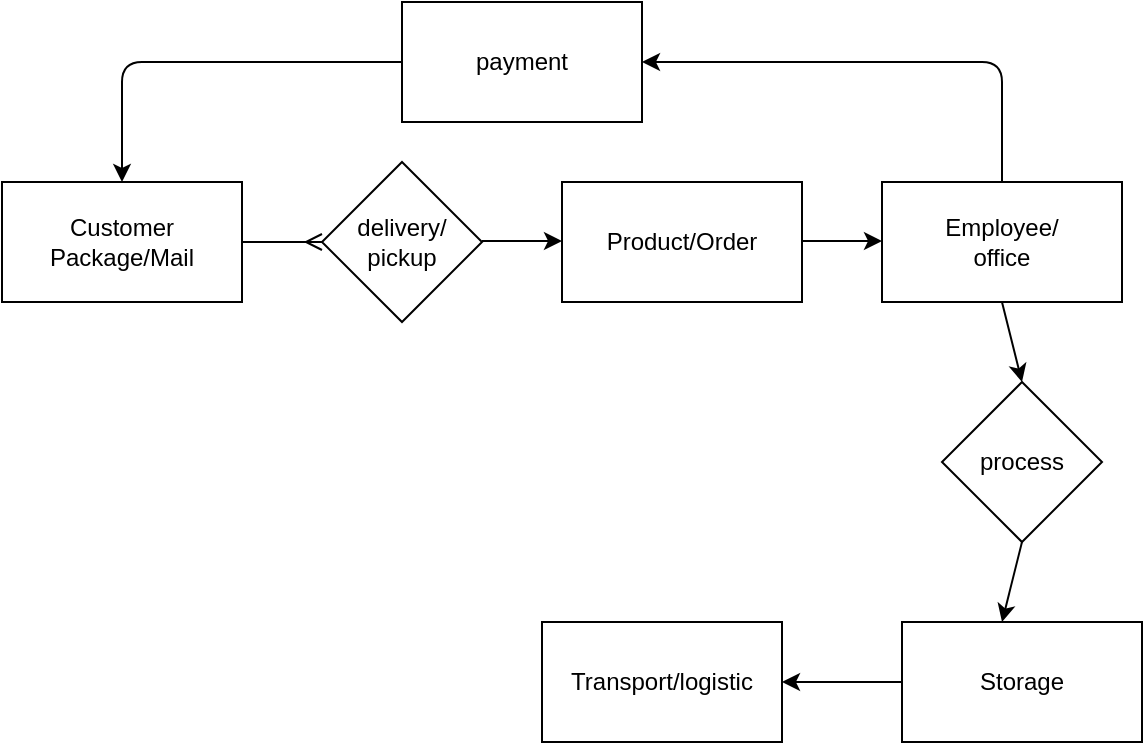 <mxfile version="12.8.4" type="device"><diagram id="yIBvDUqKwNZlQyKUd15B" name="Page-1"><mxGraphModel dx="1038" dy="580" grid="1" gridSize="10" guides="1" tooltips="1" connect="1" arrows="1" fold="1" page="1" pageScale="1" pageWidth="827" pageHeight="1169" math="0" shadow="0"><root><mxCell id="0"/><mxCell id="1" parent="0"/><mxCell id="ipkFu6R8CypCHo48EHo1-1" value="Customer&lt;br&gt;Package/Mail" style="rounded=0;whiteSpace=wrap;html=1;" parent="1" vertex="1"><mxGeometry x="40" y="260" width="120" height="60" as="geometry"/></mxCell><mxCell id="ipkFu6R8CypCHo48EHo1-2" value="" style="endArrow=ERmany;html=1;exitX=1;exitY=0.5;exitDx=0;exitDy=0;endFill=0;" parent="1" source="ipkFu6R8CypCHo48EHo1-1" edge="1"><mxGeometry width="50" height="50" relative="1" as="geometry"><mxPoint x="390" y="320" as="sourcePoint"/><mxPoint x="200" y="290" as="targetPoint"/></mxGeometry></mxCell><mxCell id="ipkFu6R8CypCHo48EHo1-3" value="delivery/ pickup" style="rhombus;whiteSpace=wrap;html=1;" parent="1" vertex="1"><mxGeometry x="200" y="250" width="80" height="80" as="geometry"/></mxCell><mxCell id="ipkFu6R8CypCHo48EHo1-4" value="Product/Order" style="rounded=0;whiteSpace=wrap;html=1;" parent="1" vertex="1"><mxGeometry x="320" y="260" width="120" height="60" as="geometry"/></mxCell><mxCell id="ipkFu6R8CypCHo48EHo1-6" value="" style="endArrow=classic;html=1;exitX=1;exitY=0.5;exitDx=0;exitDy=0;" parent="1" edge="1"><mxGeometry width="50" height="50" relative="1" as="geometry"><mxPoint x="280" y="289.5" as="sourcePoint"/><mxPoint x="320" y="289.5" as="targetPoint"/></mxGeometry></mxCell><mxCell id="ipkFu6R8CypCHo48EHo1-8" value="" style="endArrow=classic;html=1;exitX=1;exitY=0.5;exitDx=0;exitDy=0;" parent="1" edge="1"><mxGeometry width="50" height="50" relative="1" as="geometry"><mxPoint x="440" y="289.5" as="sourcePoint"/><mxPoint x="480" y="289.5" as="targetPoint"/></mxGeometry></mxCell><mxCell id="ipkFu6R8CypCHo48EHo1-9" value="Employee/&lt;br&gt;office" style="rounded=0;whiteSpace=wrap;html=1;" parent="1" vertex="1"><mxGeometry x="480" y="260" width="120" height="60" as="geometry"/></mxCell><mxCell id="ipkFu6R8CypCHo48EHo1-10" value="" style="endArrow=classic;html=1;exitX=0.5;exitY=0;exitDx=0;exitDy=0;entryX=1;entryY=0.5;entryDx=0;entryDy=0;" parent="1" source="ipkFu6R8CypCHo48EHo1-9" target="ipkFu6R8CypCHo48EHo1-11" edge="1"><mxGeometry width="50" height="50" relative="1" as="geometry"><mxPoint x="390" y="320" as="sourcePoint"/><mxPoint x="370" y="200" as="targetPoint"/><Array as="points"><mxPoint x="540" y="200"/></Array></mxGeometry></mxCell><mxCell id="ipkFu6R8CypCHo48EHo1-11" value="payment" style="rounded=0;whiteSpace=wrap;html=1;" parent="1" vertex="1"><mxGeometry x="240" y="170" width="120" height="60" as="geometry"/></mxCell><mxCell id="ipkFu6R8CypCHo48EHo1-12" value="" style="endArrow=classic;html=1;exitX=0;exitY=0.5;exitDx=0;exitDy=0;entryX=0.5;entryY=0;entryDx=0;entryDy=0;" parent="1" source="ipkFu6R8CypCHo48EHo1-11" target="ipkFu6R8CypCHo48EHo1-1" edge="1"><mxGeometry width="50" height="50" relative="1" as="geometry"><mxPoint x="390" y="320" as="sourcePoint"/><mxPoint x="90" y="200" as="targetPoint"/><Array as="points"><mxPoint x="100" y="200"/></Array></mxGeometry></mxCell><mxCell id="ipkFu6R8CypCHo48EHo1-15" value="process" style="rhombus;whiteSpace=wrap;html=1;" parent="1" vertex="1"><mxGeometry x="510" y="360" width="80" height="80" as="geometry"/></mxCell><mxCell id="ipkFu6R8CypCHo48EHo1-17" value="" style="endArrow=classic;html=1;exitX=0.5;exitY=1;exitDx=0;exitDy=0;entryX=0.5;entryY=0;entryDx=0;entryDy=0;" parent="1" source="ipkFu6R8CypCHo48EHo1-9" target="ipkFu6R8CypCHo48EHo1-15" edge="1"><mxGeometry width="50" height="50" relative="1" as="geometry"><mxPoint x="390" y="320" as="sourcePoint"/><mxPoint x="440" y="270" as="targetPoint"/></mxGeometry></mxCell><mxCell id="ipkFu6R8CypCHo48EHo1-18" value="" style="endArrow=classic;html=1;exitX=0.5;exitY=1;exitDx=0;exitDy=0;" parent="1" source="ipkFu6R8CypCHo48EHo1-15" edge="1"><mxGeometry width="50" height="50" relative="1" as="geometry"><mxPoint x="390" y="500" as="sourcePoint"/><mxPoint x="540" y="480" as="targetPoint"/></mxGeometry></mxCell><mxCell id="ipkFu6R8CypCHo48EHo1-19" value="Storage" style="rounded=0;whiteSpace=wrap;html=1;" parent="1" vertex="1"><mxGeometry x="490" y="480" width="120" height="60" as="geometry"/></mxCell><mxCell id="ipkFu6R8CypCHo48EHo1-20" value="" style="endArrow=classic;html=1;exitX=0;exitY=0.5;exitDx=0;exitDy=0;" parent="1" source="ipkFu6R8CypCHo48EHo1-19" edge="1"><mxGeometry width="50" height="50" relative="1" as="geometry"><mxPoint x="390" y="500" as="sourcePoint"/><mxPoint x="430" y="510" as="targetPoint"/></mxGeometry></mxCell><mxCell id="ipkFu6R8CypCHo48EHo1-21" value="Transport/logistic" style="rounded=0;whiteSpace=wrap;html=1;" parent="1" vertex="1"><mxGeometry x="310" y="480" width="120" height="60" as="geometry"/></mxCell></root></mxGraphModel></diagram></mxfile>